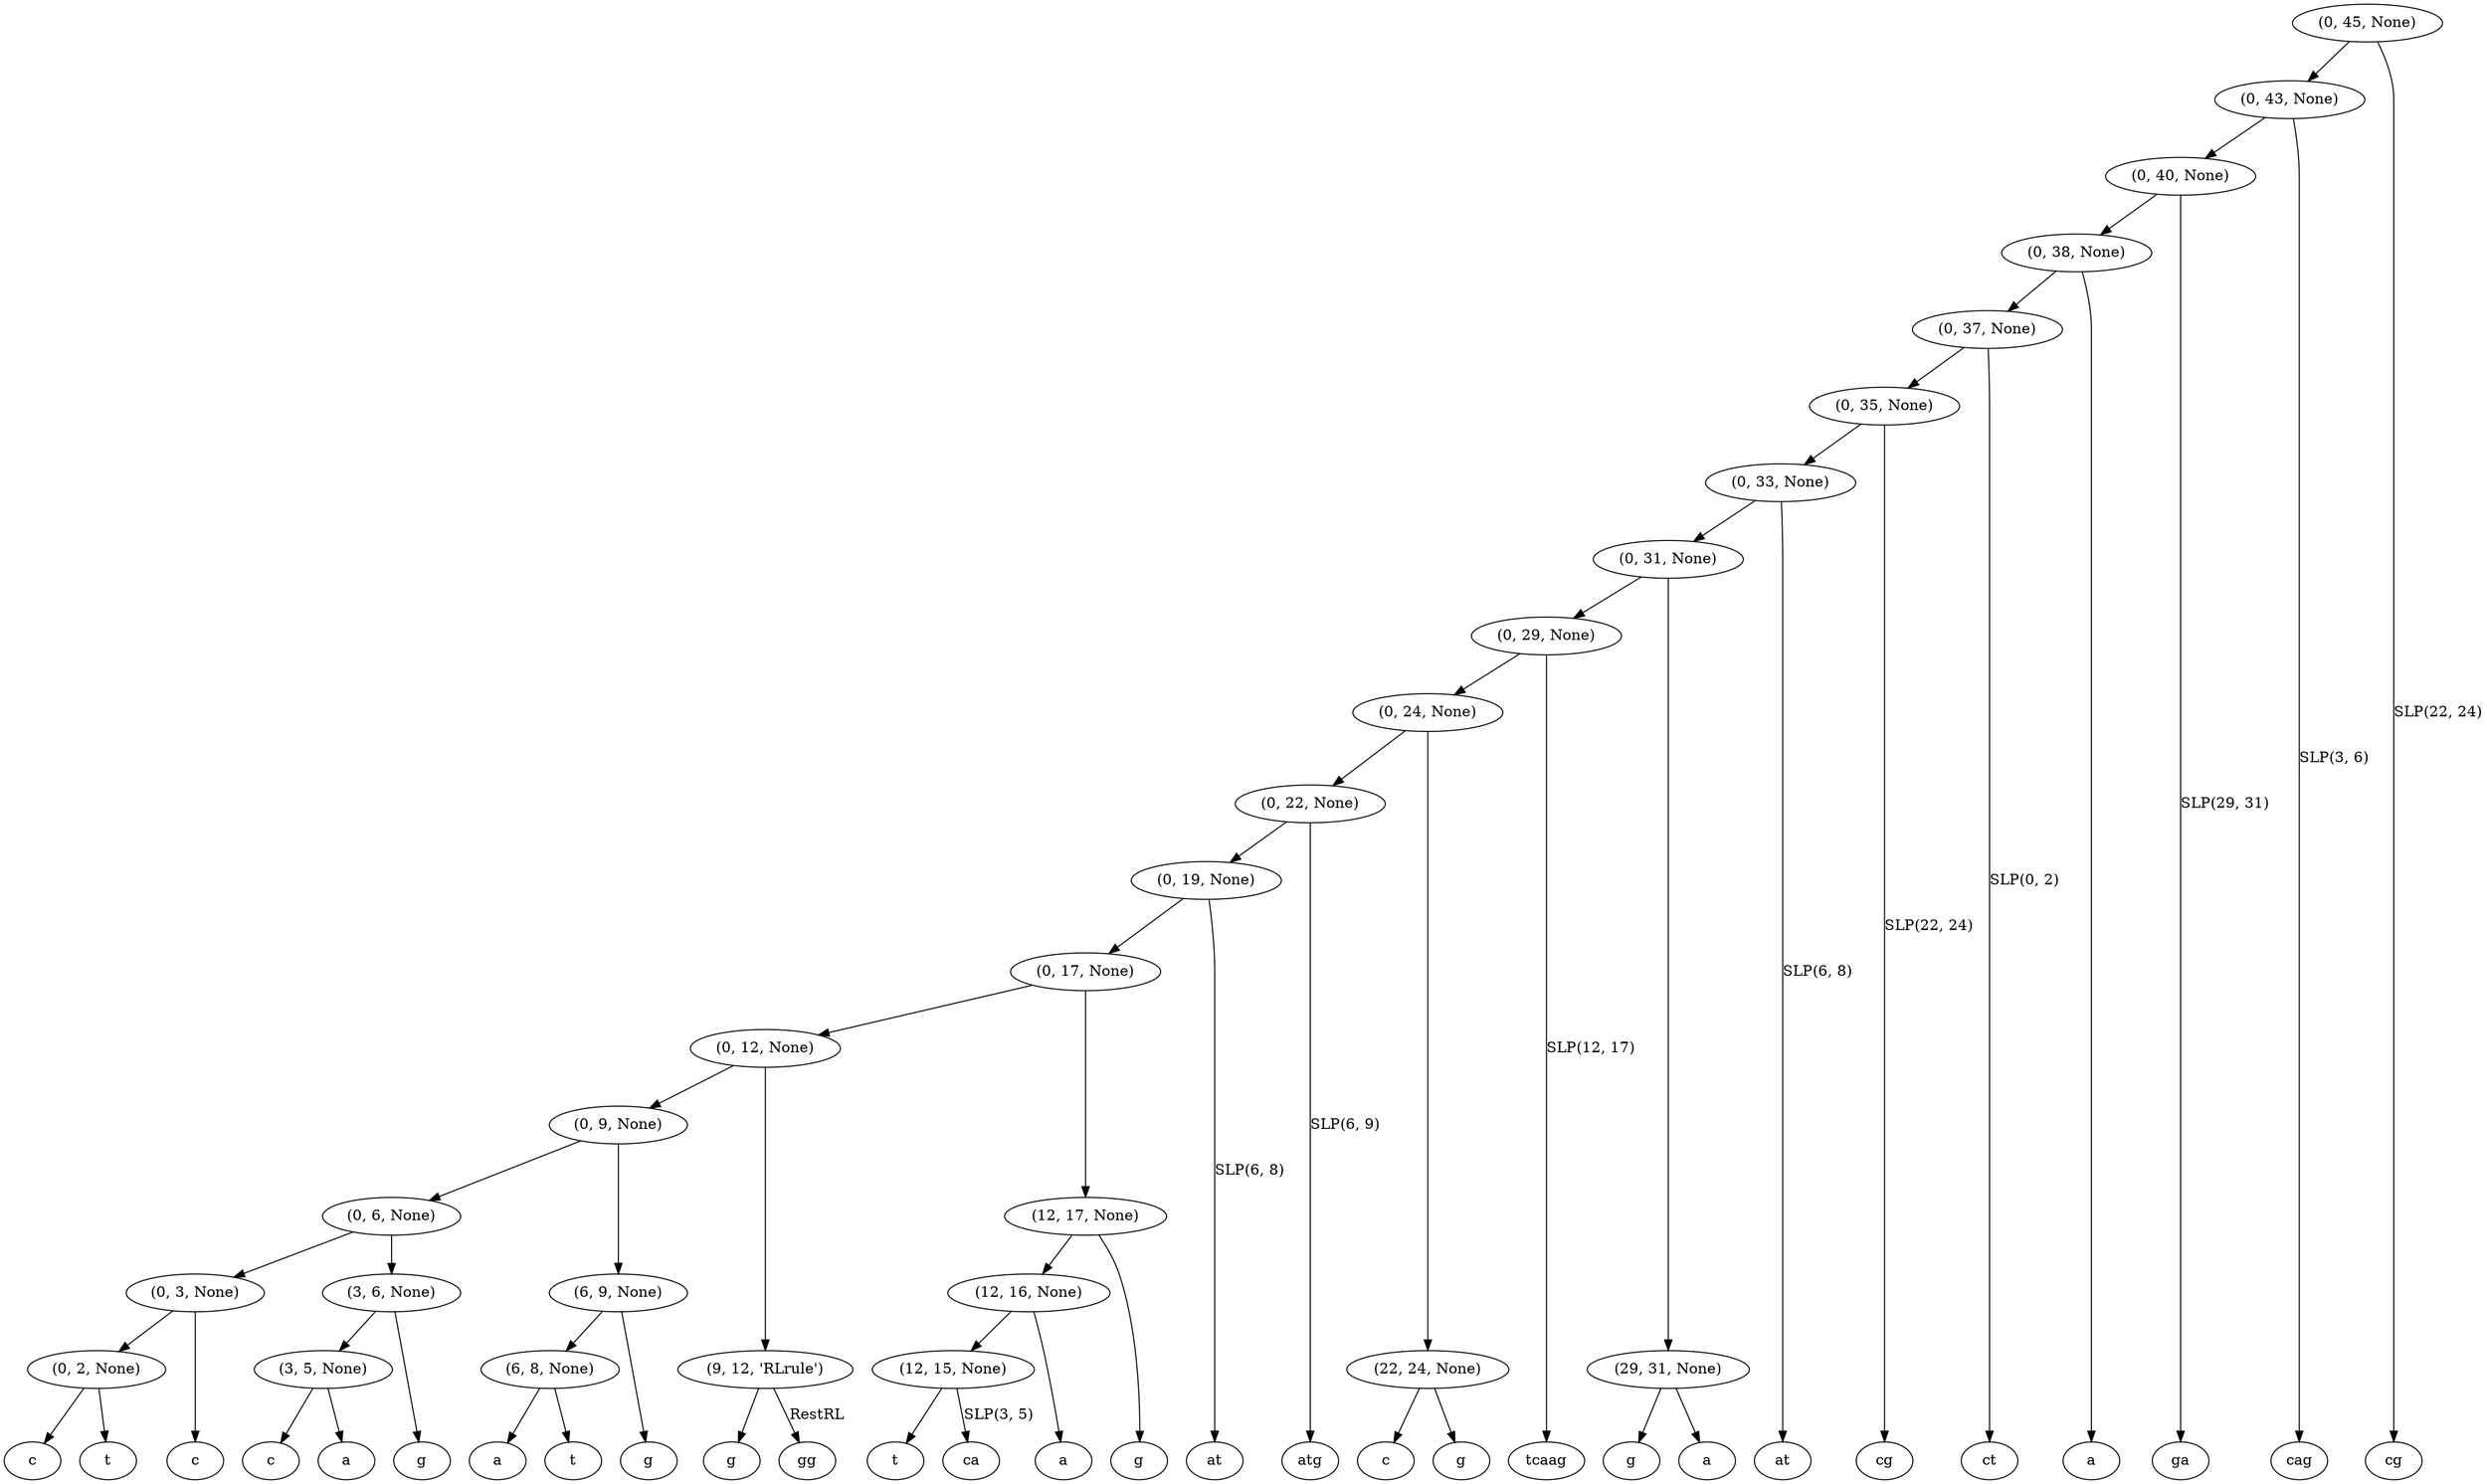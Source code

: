 digraph G {
  "(0, 1, 99)" [label="c"];
  "(0, 2, None)" -> "(0, 1, 99)";
  "(0, 2, None)" -> "(1, 2, 116)";
  "(0, 45, None)" -> "(0, 43, None)";
  "(0, 45, None)" -> "(43, 45, 22)" [label="SLP(22, 24)"];
  "(0, 3, None)" -> "(0, 2, None)";
  "(0, 3, None)" -> "(2, 3, 99)";
  "(0, 6, None)" -> "(0, 3, None)";
  "(0, 6, None)" -> "(3, 6, None)";
  "(0, 9, None)" -> "(0, 6, None)";
  "(0, 9, None)" -> "(6, 9, None)";
  "(0, 12, None)" -> "(0, 9, None)";
  "(0, 12, None)" -> "(9, 12, 'RLrule')";
  "(0, 17, None)" -> "(0, 12, None)";
  "(0, 17, None)" -> "(12, 17, None)";
  "(0, 19, None)" -> "(0, 17, None)";
  "(0, 19, None)" -> "(17, 19, 6)" [label="SLP(6, 8)"];
  "(0, 22, None)" -> "(0, 19, None)";
  "(0, 22, None)" -> "(19, 22, 6)" [label="SLP(6, 9)"];
  "(0, 24, None)" -> "(0, 22, None)";
  "(0, 24, None)" -> "(22, 24, None)";
  "(0, 29, None)" -> "(0, 24, None)";
  "(0, 29, None)" -> "(24, 29, 12)" [label="SLP(12, 17)"];
  "(0, 31, None)" -> "(0, 29, None)";
  "(0, 31, None)" -> "(29, 31, None)";
  "(0, 33, None)" -> "(0, 31, None)";
  "(0, 33, None)" -> "(31, 33, 6)" [label="SLP(6, 8)"];
  "(0, 35, None)" -> "(0, 33, None)";
  "(0, 35, None)" -> "(33, 35, 22)" [label="SLP(22, 24)"];
  "(0, 37, None)" -> "(0, 35, None)";
  "(0, 37, None)" -> "(35, 37, 0)" [label="SLP(0, 2)"];
  "(0, 38, None)" -> "(0, 37, None)";
  "(0, 38, None)" -> "(37, 38, 97)";
  "(0, 40, None)" -> "(0, 38, None)";
  "(0, 40, None)" -> "(38, 40, 29)" [label="SLP(29, 31)"];
  "(0, 43, None)" -> "(0, 40, None)";
  "(0, 43, None)" -> "(40, 43, 3)" [label="SLP(3, 6)"];
  "(1, 2, 116)" [label="t"];
  "(2, 3, 99)" [label="c"];
  "(3, 4, 99)" [label="c"];
  "(3, 5, None)" -> "(3, 4, 99)";
  "(3, 5, None)" -> "(4, 5, 97)";
  "(3, 6, None)" -> "(3, 5, None)";
  "(3, 6, None)" -> "(5, 6, 103)";
  "(4, 5, 97)" [label="a"];
  "(5, 6, 103)" [label="g"];
  "(6, 7, 97)" [label="a"];
  "(6, 8, None)" -> "(6, 7, 97)";
  "(6, 8, None)" -> "(7, 8, 116)";
  "(6, 9, None)" -> "(6, 8, None)";
  "(6, 9, None)" -> "(8, 9, 103)";
  "(7, 8, 116)" [label="t"];
  "(8, 9, 103)" [label="g"];
  "(9, 10, 103)" [label="g"];
  "(9, 12, 'RLrule')" -> "(9, 10, 103)";
  "(9, 12, 'RLrule')" -> "(10, 12, 9)" [label="RestRL"];
  "(10, 12, 9)" [label="gg"];
  "(12, 13, 116)" [label="t"];
  "(12, 17, None)" -> "(12, 16, None)";
  "(12, 17, None)" -> "(16, 17, 103)";
  "(12, 15, None)" -> "(12, 13, 116)";
  "(12, 15, None)" -> "(13, 15, 3)" [label="SLP(3, 5)"];
  "(12, 16, None)" -> "(12, 15, None)";
  "(12, 16, None)" -> "(15, 16, 97)";
  "(13, 15, 3)" [label="ca"];
  "(15, 16, 97)" [label="a"];
  "(16, 17, 103)" [label="g"];
  "(17, 19, 6)" [label="at"];
  "(19, 22, 6)" [label="atg"];
  "(22, 23, 99)" [label="c"];
  "(22, 24, None)" -> "(22, 23, 99)";
  "(22, 24, None)" -> "(23, 24, 103)";
  "(23, 24, 103)" [label="g"];
  "(24, 29, 12)" [label="tcaag"];
  "(29, 30, 103)" [label="g"];
  "(29, 31, None)" -> "(29, 30, 103)";
  "(29, 31, None)" -> "(30, 31, 97)";
  "(30, 31, 97)" [label="a"];
  "(31, 33, 6)" [label="at"];
  "(33, 35, 22)" [label="cg"];
  "(35, 37, 0)" [label="ct"];
  "(37, 38, 97)" [label="a"];
  "(38, 40, 29)" [label="ga"];
  "(40, 43, 3)" [label="cag"];
  "(43, 45, 22)" [label="cg"];
  {rank=same; "(0, 1, 99)" "(1, 2, 116)" "(2, 3, 99)" "(3, 4, 99)" "(4, 5, 97)" "(5, 6, 103)" "(6, 7, 97)" "(7, 8, 116)" "(8, 9, 103)" "(9, 10, 103)" "(10, 12, 9)" "(12, 13, 116)" "(13, 15, 3)" "(15, 16, 97)" "(16, 17, 103)" "(17, 19, 6)" "(19, 22, 6)" "(22, 23, 99)" "(23, 24, 103)" "(24, 29, 12)" "(29, 30, 103)" "(30, 31, 97)" "(31, 33, 6)" "(33, 35, 22)" "(35, 37, 0)" "(37, 38, 97)" "(38, 40, 29)" "(40, 43, 3)" "(43, 45, 22)" }
  ordering=out;
}
